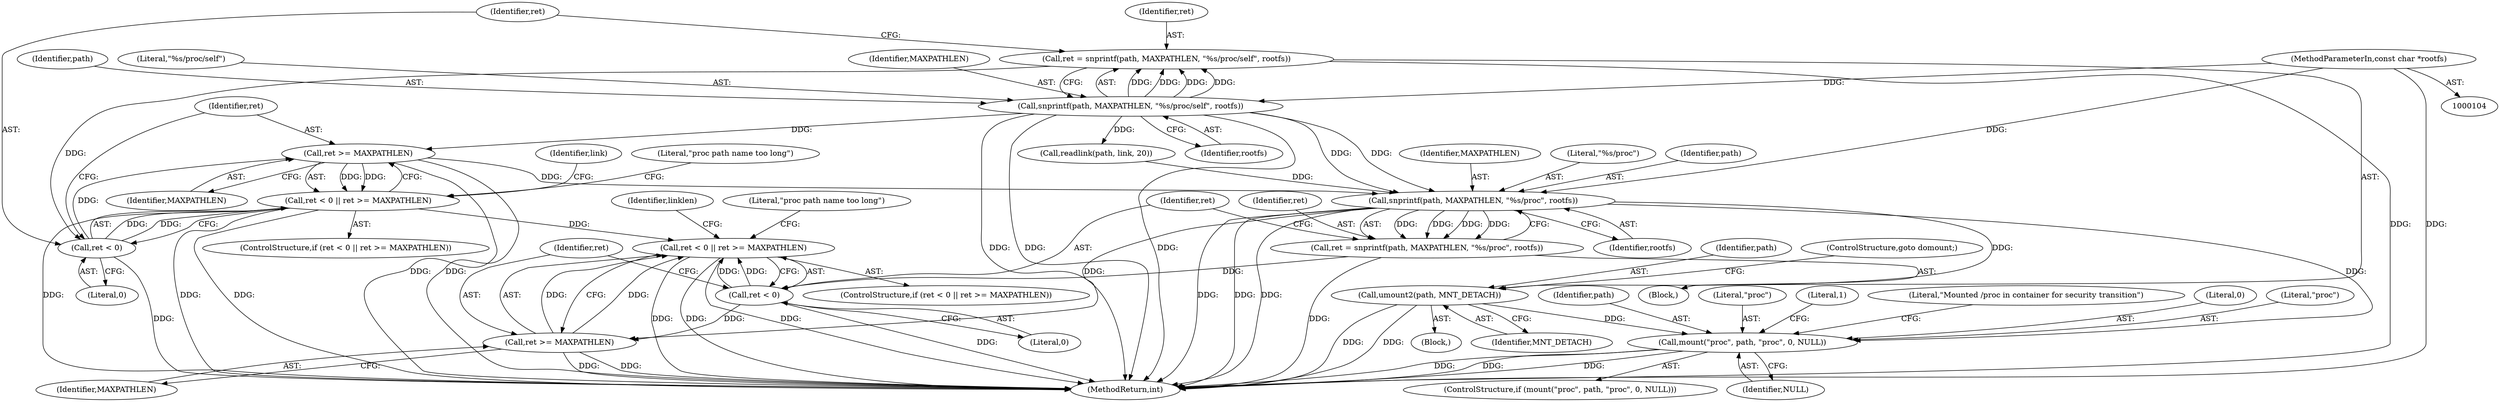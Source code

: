 digraph "0_lxc_592fd47a6245508b79fe6ac819fe6d3b2c1289be_12@API" {
"1000112" [label="(Call,ret = snprintf(path, MAXPATHLEN, \"%s/proc/self\", rootfs))"];
"1000114" [label="(Call,snprintf(path, MAXPATHLEN, \"%s/proc/self\", rootfs))"];
"1000105" [label="(MethodParameterIn,const char *rootfs)"];
"1000121" [label="(Call,ret < 0)"];
"1000120" [label="(Call,ret < 0 || ret >= MAXPATHLEN)"];
"1000160" [label="(Call,ret < 0 || ret >= MAXPATHLEN)"];
"1000124" [label="(Call,ret >= MAXPATHLEN)"];
"1000154" [label="(Call,snprintf(path, MAXPATHLEN, \"%s/proc\", rootfs))"];
"1000152" [label="(Call,ret = snprintf(path, MAXPATHLEN, \"%s/proc\", rootfs))"];
"1000161" [label="(Call,ret < 0)"];
"1000164" [label="(Call,ret >= MAXPATHLEN)"];
"1000184" [label="(Call,umount2(path, MNT_DETACH))"];
"1000192" [label="(Call,mount(\"proc\", path, \"proc\", 0, NULL))"];
"1000193" [label="(Literal,\"proc\")"];
"1000118" [label="(Identifier,rootfs)"];
"1000183" [label="(Block,)"];
"1000175" [label="(Identifier,linklen)"];
"1000139" [label="(Call,readlink(path, link, 20))"];
"1000129" [label="(Literal,\"proc path name too long\")"];
"1000113" [label="(Identifier,ret)"];
"1000119" [label="(ControlStructure,if (ret < 0 || ret >= MAXPATHLEN))"];
"1000161" [label="(Call,ret < 0)"];
"1000158" [label="(Identifier,rootfs)"];
"1000200" [label="(Literal,1)"];
"1000165" [label="(Identifier,ret)"];
"1000163" [label="(Literal,0)"];
"1000114" [label="(Call,snprintf(path, MAXPATHLEN, \"%s/proc/self\", rootfs))"];
"1000202" [label="(Literal,\"Mounted /proc in container for security transition\")"];
"1000169" [label="(Literal,\"proc path name too long\")"];
"1000160" [label="(Call,ret < 0 || ret >= MAXPATHLEN)"];
"1000106" [label="(Block,)"];
"1000159" [label="(ControlStructure,if (ret < 0 || ret >= MAXPATHLEN))"];
"1000162" [label="(Identifier,ret)"];
"1000105" [label="(MethodParameterIn,const char *rootfs)"];
"1000120" [label="(Call,ret < 0 || ret >= MAXPATHLEN)"];
"1000125" [label="(Identifier,ret)"];
"1000156" [label="(Identifier,MAXPATHLEN)"];
"1000157" [label="(Literal,\"%s/proc\")"];
"1000134" [label="(Identifier,link)"];
"1000122" [label="(Identifier,ret)"];
"1000115" [label="(Identifier,path)"];
"1000155" [label="(Identifier,path)"];
"1000153" [label="(Identifier,ret)"];
"1000126" [label="(Identifier,MAXPATHLEN)"];
"1000186" [label="(Identifier,MNT_DETACH)"];
"1000117" [label="(Literal,\"%s/proc/self\")"];
"1000185" [label="(Identifier,path)"];
"1000166" [label="(Identifier,MAXPATHLEN)"];
"1000124" [label="(Call,ret >= MAXPATHLEN)"];
"1000123" [label="(Literal,0)"];
"1000116" [label="(Identifier,MAXPATHLEN)"];
"1000187" [label="(ControlStructure,goto domount;)"];
"1000184" [label="(Call,umount2(path, MNT_DETACH))"];
"1000192" [label="(Call,mount(\"proc\", path, \"proc\", 0, NULL))"];
"1000191" [label="(ControlStructure,if (mount(\"proc\", path, \"proc\", 0, NULL)))"];
"1000196" [label="(Literal,0)"];
"1000152" [label="(Call,ret = snprintf(path, MAXPATHLEN, \"%s/proc\", rootfs))"];
"1000164" [label="(Call,ret >= MAXPATHLEN)"];
"1000205" [label="(MethodReturn,int)"];
"1000112" [label="(Call,ret = snprintf(path, MAXPATHLEN, \"%s/proc/self\", rootfs))"];
"1000121" [label="(Call,ret < 0)"];
"1000197" [label="(Identifier,NULL)"];
"1000195" [label="(Literal,\"proc\")"];
"1000154" [label="(Call,snprintf(path, MAXPATHLEN, \"%s/proc\", rootfs))"];
"1000194" [label="(Identifier,path)"];
"1000112" -> "1000106"  [label="AST: "];
"1000112" -> "1000114"  [label="CFG: "];
"1000113" -> "1000112"  [label="AST: "];
"1000114" -> "1000112"  [label="AST: "];
"1000122" -> "1000112"  [label="CFG: "];
"1000112" -> "1000205"  [label="DDG: "];
"1000114" -> "1000112"  [label="DDG: "];
"1000114" -> "1000112"  [label="DDG: "];
"1000114" -> "1000112"  [label="DDG: "];
"1000114" -> "1000112"  [label="DDG: "];
"1000112" -> "1000121"  [label="DDG: "];
"1000114" -> "1000118"  [label="CFG: "];
"1000115" -> "1000114"  [label="AST: "];
"1000116" -> "1000114"  [label="AST: "];
"1000117" -> "1000114"  [label="AST: "];
"1000118" -> "1000114"  [label="AST: "];
"1000114" -> "1000205"  [label="DDG: "];
"1000114" -> "1000205"  [label="DDG: "];
"1000114" -> "1000205"  [label="DDG: "];
"1000105" -> "1000114"  [label="DDG: "];
"1000114" -> "1000124"  [label="DDG: "];
"1000114" -> "1000139"  [label="DDG: "];
"1000114" -> "1000154"  [label="DDG: "];
"1000114" -> "1000154"  [label="DDG: "];
"1000105" -> "1000104"  [label="AST: "];
"1000105" -> "1000205"  [label="DDG: "];
"1000105" -> "1000154"  [label="DDG: "];
"1000121" -> "1000120"  [label="AST: "];
"1000121" -> "1000123"  [label="CFG: "];
"1000122" -> "1000121"  [label="AST: "];
"1000123" -> "1000121"  [label="AST: "];
"1000125" -> "1000121"  [label="CFG: "];
"1000120" -> "1000121"  [label="CFG: "];
"1000121" -> "1000205"  [label="DDG: "];
"1000121" -> "1000120"  [label="DDG: "];
"1000121" -> "1000120"  [label="DDG: "];
"1000121" -> "1000124"  [label="DDG: "];
"1000120" -> "1000119"  [label="AST: "];
"1000120" -> "1000124"  [label="CFG: "];
"1000124" -> "1000120"  [label="AST: "];
"1000129" -> "1000120"  [label="CFG: "];
"1000134" -> "1000120"  [label="CFG: "];
"1000120" -> "1000205"  [label="DDG: "];
"1000120" -> "1000205"  [label="DDG: "];
"1000120" -> "1000205"  [label="DDG: "];
"1000124" -> "1000120"  [label="DDG: "];
"1000124" -> "1000120"  [label="DDG: "];
"1000120" -> "1000160"  [label="DDG: "];
"1000160" -> "1000159"  [label="AST: "];
"1000160" -> "1000161"  [label="CFG: "];
"1000160" -> "1000164"  [label="CFG: "];
"1000161" -> "1000160"  [label="AST: "];
"1000164" -> "1000160"  [label="AST: "];
"1000169" -> "1000160"  [label="CFG: "];
"1000175" -> "1000160"  [label="CFG: "];
"1000160" -> "1000205"  [label="DDG: "];
"1000160" -> "1000205"  [label="DDG: "];
"1000160" -> "1000205"  [label="DDG: "];
"1000161" -> "1000160"  [label="DDG: "];
"1000161" -> "1000160"  [label="DDG: "];
"1000164" -> "1000160"  [label="DDG: "];
"1000164" -> "1000160"  [label="DDG: "];
"1000124" -> "1000126"  [label="CFG: "];
"1000125" -> "1000124"  [label="AST: "];
"1000126" -> "1000124"  [label="AST: "];
"1000124" -> "1000205"  [label="DDG: "];
"1000124" -> "1000205"  [label="DDG: "];
"1000124" -> "1000154"  [label="DDG: "];
"1000154" -> "1000152"  [label="AST: "];
"1000154" -> "1000158"  [label="CFG: "];
"1000155" -> "1000154"  [label="AST: "];
"1000156" -> "1000154"  [label="AST: "];
"1000157" -> "1000154"  [label="AST: "];
"1000158" -> "1000154"  [label="AST: "];
"1000152" -> "1000154"  [label="CFG: "];
"1000154" -> "1000205"  [label="DDG: "];
"1000154" -> "1000205"  [label="DDG: "];
"1000154" -> "1000205"  [label="DDG: "];
"1000154" -> "1000152"  [label="DDG: "];
"1000154" -> "1000152"  [label="DDG: "];
"1000154" -> "1000152"  [label="DDG: "];
"1000154" -> "1000152"  [label="DDG: "];
"1000139" -> "1000154"  [label="DDG: "];
"1000154" -> "1000164"  [label="DDG: "];
"1000154" -> "1000184"  [label="DDG: "];
"1000154" -> "1000192"  [label="DDG: "];
"1000152" -> "1000106"  [label="AST: "];
"1000153" -> "1000152"  [label="AST: "];
"1000162" -> "1000152"  [label="CFG: "];
"1000152" -> "1000205"  [label="DDG: "];
"1000152" -> "1000161"  [label="DDG: "];
"1000161" -> "1000163"  [label="CFG: "];
"1000162" -> "1000161"  [label="AST: "];
"1000163" -> "1000161"  [label="AST: "];
"1000165" -> "1000161"  [label="CFG: "];
"1000161" -> "1000205"  [label="DDG: "];
"1000161" -> "1000164"  [label="DDG: "];
"1000164" -> "1000166"  [label="CFG: "];
"1000165" -> "1000164"  [label="AST: "];
"1000166" -> "1000164"  [label="AST: "];
"1000164" -> "1000205"  [label="DDG: "];
"1000164" -> "1000205"  [label="DDG: "];
"1000184" -> "1000183"  [label="AST: "];
"1000184" -> "1000186"  [label="CFG: "];
"1000185" -> "1000184"  [label="AST: "];
"1000186" -> "1000184"  [label="AST: "];
"1000187" -> "1000184"  [label="CFG: "];
"1000184" -> "1000205"  [label="DDG: "];
"1000184" -> "1000205"  [label="DDG: "];
"1000184" -> "1000192"  [label="DDG: "];
"1000192" -> "1000191"  [label="AST: "];
"1000192" -> "1000197"  [label="CFG: "];
"1000193" -> "1000192"  [label="AST: "];
"1000194" -> "1000192"  [label="AST: "];
"1000195" -> "1000192"  [label="AST: "];
"1000196" -> "1000192"  [label="AST: "];
"1000197" -> "1000192"  [label="AST: "];
"1000200" -> "1000192"  [label="CFG: "];
"1000202" -> "1000192"  [label="CFG: "];
"1000192" -> "1000205"  [label="DDG: "];
"1000192" -> "1000205"  [label="DDG: "];
"1000192" -> "1000205"  [label="DDG: "];
}
